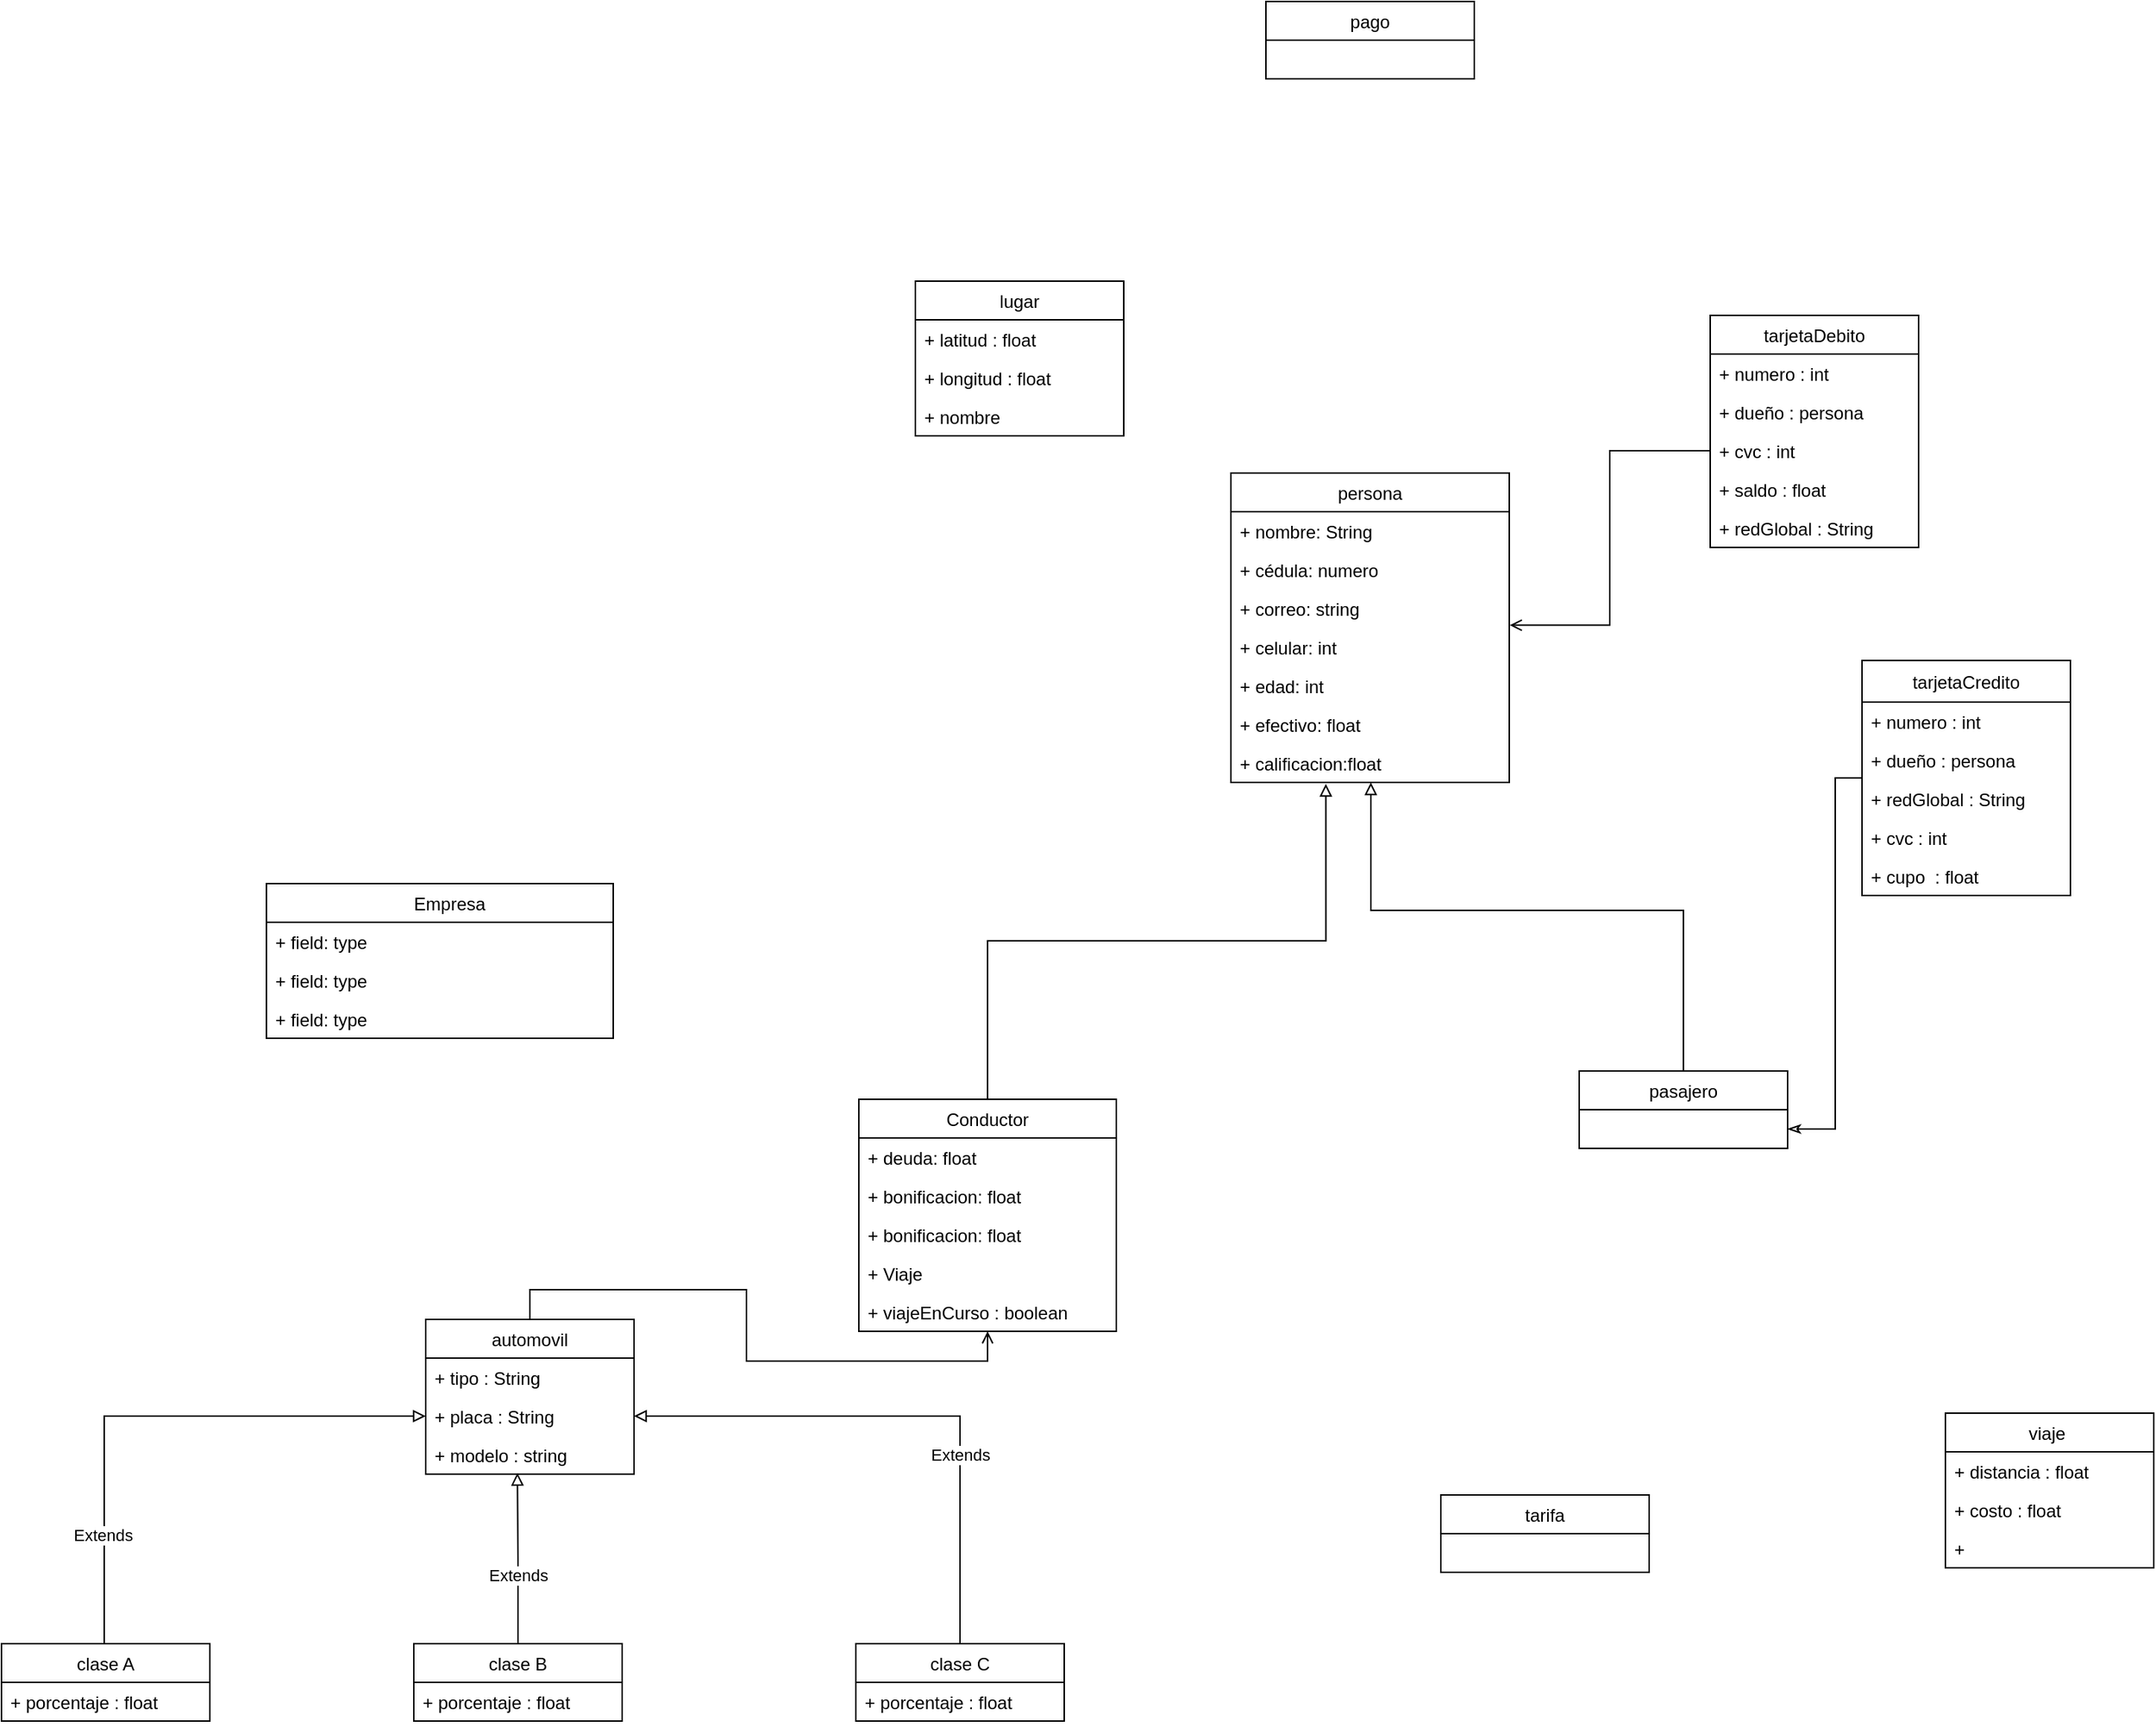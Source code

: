 <mxfile version="16.6.1" type="github">
  <diagram id="6SjnHrmw7U_hnrUAdcLT" name="Page-1">
    <mxGraphModel dx="1665" dy="856" grid="0" gridSize="10" guides="1" tooltips="1" connect="1" arrows="1" fold="1" page="0" pageScale="1" pageWidth="827" pageHeight="1169" math="0" shadow="0">
      <root>
        <mxCell id="0" />
        <mxCell id="1" parent="0" />
        <mxCell id="xFhhPgqsHEsZ-JBTRw54-7" value="viaje " style="swimlane;fontStyle=0;childLayout=stackLayout;horizontal=1;startSize=26;fillColor=none;horizontalStack=0;resizeParent=1;resizeParentMax=0;resizeLast=0;collapsible=1;marginBottom=0;" parent="1" vertex="1">
          <mxGeometry x="595" y="746" width="140" height="104" as="geometry" />
        </mxCell>
        <mxCell id="xFhhPgqsHEsZ-JBTRw54-9" value="+ distancia : float" style="text;strokeColor=none;fillColor=none;align=left;verticalAlign=top;spacingLeft=4;spacingRight=4;overflow=hidden;rotatable=0;points=[[0,0.5],[1,0.5]];portConstraint=eastwest;" parent="xFhhPgqsHEsZ-JBTRw54-7" vertex="1">
          <mxGeometry y="26" width="140" height="26" as="geometry" />
        </mxCell>
        <mxCell id="xFhhPgqsHEsZ-JBTRw54-8" value="+ costo : float&#xa;" style="text;strokeColor=none;fillColor=none;align=left;verticalAlign=top;spacingLeft=4;spacingRight=4;overflow=hidden;rotatable=0;points=[[0,0.5],[1,0.5]];portConstraint=eastwest;" parent="xFhhPgqsHEsZ-JBTRw54-7" vertex="1">
          <mxGeometry y="52" width="140" height="26" as="geometry" />
        </mxCell>
        <mxCell id="xFhhPgqsHEsZ-JBTRw54-10" value="+  " style="text;strokeColor=none;fillColor=none;align=left;verticalAlign=top;spacingLeft=4;spacingRight=4;overflow=hidden;rotatable=0;points=[[0,0.5],[1,0.5]];portConstraint=eastwest;" parent="xFhhPgqsHEsZ-JBTRw54-7" vertex="1">
          <mxGeometry y="78" width="140" height="26" as="geometry" />
        </mxCell>
        <mxCell id="NSK0_wLwRa2PUr08ak1v-1" value="persona" style="swimlane;fontStyle=0;childLayout=stackLayout;horizontal=1;startSize=26;fillColor=none;horizontalStack=0;resizeParent=1;resizeParentMax=0;resizeLast=0;collapsible=1;marginBottom=0;" parent="1" vertex="1">
          <mxGeometry x="115" y="114" width="187" height="208" as="geometry">
            <mxRectangle x="44" y="116" width="77" height="26" as="alternateBounds" />
          </mxGeometry>
        </mxCell>
        <mxCell id="NSK0_wLwRa2PUr08ak1v-2" value="+ nombre: String" style="text;strokeColor=none;fillColor=none;align=left;verticalAlign=top;spacingLeft=4;spacingRight=4;overflow=hidden;rotatable=0;points=[[0,0.5],[1,0.5]];portConstraint=eastwest;" parent="NSK0_wLwRa2PUr08ak1v-1" vertex="1">
          <mxGeometry y="26" width="187" height="26" as="geometry" />
        </mxCell>
        <mxCell id="NSK0_wLwRa2PUr08ak1v-3" value="+ cédula: numero" style="text;strokeColor=none;fillColor=none;align=left;verticalAlign=top;spacingLeft=4;spacingRight=4;overflow=hidden;rotatable=0;points=[[0,0.5],[1,0.5]];portConstraint=eastwest;" parent="NSK0_wLwRa2PUr08ak1v-1" vertex="1">
          <mxGeometry y="52" width="187" height="26" as="geometry" />
        </mxCell>
        <mxCell id="NSK0_wLwRa2PUr08ak1v-4" value="+ correo: string" style="text;strokeColor=none;fillColor=none;align=left;verticalAlign=top;spacingLeft=4;spacingRight=4;overflow=hidden;rotatable=0;points=[[0,0.5],[1,0.5]];portConstraint=eastwest;" parent="NSK0_wLwRa2PUr08ak1v-1" vertex="1">
          <mxGeometry y="78" width="187" height="26" as="geometry" />
        </mxCell>
        <mxCell id="NSK0_wLwRa2PUr08ak1v-6" value="+ celular: int" style="text;strokeColor=none;fillColor=none;align=left;verticalAlign=top;spacingLeft=4;spacingRight=4;overflow=hidden;rotatable=0;points=[[0,0.5],[1,0.5]];portConstraint=eastwest;" parent="NSK0_wLwRa2PUr08ak1v-1" vertex="1">
          <mxGeometry y="104" width="187" height="26" as="geometry" />
        </mxCell>
        <mxCell id="NSK0_wLwRa2PUr08ak1v-8" value="+ edad: int" style="text;strokeColor=none;fillColor=none;align=left;verticalAlign=top;spacingLeft=4;spacingRight=4;overflow=hidden;rotatable=0;points=[[0,0.5],[1,0.5]];portConstraint=eastwest;" parent="NSK0_wLwRa2PUr08ak1v-1" vertex="1">
          <mxGeometry y="130" width="187" height="26" as="geometry" />
        </mxCell>
        <mxCell id="8bKeLV1RBKHs6_vVbSdt-47" value="+ efectivo: float" style="text;strokeColor=none;fillColor=none;align=left;verticalAlign=top;spacingLeft=4;spacingRight=4;overflow=hidden;rotatable=0;points=[[0,0.5],[1,0.5]];portConstraint=eastwest;" vertex="1" parent="NSK0_wLwRa2PUr08ak1v-1">
          <mxGeometry y="156" width="187" height="26" as="geometry" />
        </mxCell>
        <mxCell id="NSK0_wLwRa2PUr08ak1v-7" value="+ calificacion:float&#xa;" style="text;strokeColor=none;fillColor=none;align=left;verticalAlign=top;spacingLeft=4;spacingRight=4;overflow=hidden;rotatable=0;points=[[0,0.5],[1,0.5]];portConstraint=eastwest;" parent="NSK0_wLwRa2PUr08ak1v-1" vertex="1">
          <mxGeometry y="182" width="187" height="26" as="geometry" />
        </mxCell>
        <mxCell id="8bKeLV1RBKHs6_vVbSdt-36" style="edgeStyle=orthogonalEdgeStyle;rounded=0;orthogonalLoop=1;jettySize=auto;html=1;exitX=0.5;exitY=0;exitDx=0;exitDy=0;endArrow=block;endFill=0;strokeWidth=1;" edge="1" parent="1" source="xFhhPgqsHEsZ-JBTRw54-11" target="NSK0_wLwRa2PUr08ak1v-7">
          <mxGeometry relative="1" as="geometry">
            <Array as="points">
              <mxPoint x="419" y="408" />
              <mxPoint x="209" y="408" />
            </Array>
          </mxGeometry>
        </mxCell>
        <mxCell id="xFhhPgqsHEsZ-JBTRw54-11" value="pasajero" style="swimlane;fontStyle=0;childLayout=stackLayout;horizontal=1;startSize=26;fillColor=none;horizontalStack=0;resizeParent=1;resizeParentMax=0;resizeLast=0;collapsible=1;marginBottom=0;" parent="1" vertex="1">
          <mxGeometry x="349" y="516" width="140" height="52" as="geometry" />
        </mxCell>
        <mxCell id="8bKeLV1RBKHs6_vVbSdt-26" style="edgeStyle=orthogonalEdgeStyle;rounded=0;orthogonalLoop=1;jettySize=auto;html=1;entryX=1;entryY=0.5;entryDx=0;entryDy=0;endArrow=classicThin;endFill=0;" edge="1" parent="1" source="xFhhPgqsHEsZ-JBTRw54-16">
          <mxGeometry relative="1" as="geometry">
            <mxPoint x="489" y="555" as="targetPoint" />
            <Array as="points">
              <mxPoint x="521" y="319" />
              <mxPoint x="521" y="555" />
            </Array>
          </mxGeometry>
        </mxCell>
        <mxCell id="xFhhPgqsHEsZ-JBTRw54-16" value="tarjetaCredito" style="swimlane;fontStyle=0;childLayout=stackLayout;horizontal=1;startSize=28;fillColor=none;horizontalStack=0;resizeParent=1;resizeParentMax=0;resizeLast=0;collapsible=1;marginBottom=0;" parent="1" vertex="1">
          <mxGeometry x="539" y="240" width="140" height="158" as="geometry" />
        </mxCell>
        <mxCell id="xFhhPgqsHEsZ-JBTRw54-17" value="+ numero : int" style="text;strokeColor=none;fillColor=none;align=left;verticalAlign=top;spacingLeft=4;spacingRight=4;overflow=hidden;rotatable=0;points=[[0,0.5],[1,0.5]];portConstraint=eastwest;" parent="xFhhPgqsHEsZ-JBTRw54-16" vertex="1">
          <mxGeometry y="28" width="140" height="26" as="geometry" />
        </mxCell>
        <mxCell id="xFhhPgqsHEsZ-JBTRw54-18" value="+ dueño : persona" style="text;strokeColor=none;fillColor=none;align=left;verticalAlign=top;spacingLeft=4;spacingRight=4;overflow=hidden;rotatable=0;points=[[0,0.5],[1,0.5]];portConstraint=eastwest;" parent="xFhhPgqsHEsZ-JBTRw54-16" vertex="1">
          <mxGeometry y="54" width="140" height="26" as="geometry" />
        </mxCell>
        <mxCell id="xFhhPgqsHEsZ-JBTRw54-20" value="+ redGlobal : String" style="text;strokeColor=none;fillColor=none;align=left;verticalAlign=top;spacingLeft=4;spacingRight=4;overflow=hidden;rotatable=0;points=[[0,0.5],[1,0.5]];portConstraint=eastwest;" parent="xFhhPgqsHEsZ-JBTRw54-16" vertex="1">
          <mxGeometry y="80" width="140" height="26" as="geometry" />
        </mxCell>
        <mxCell id="k5XxRQNL9i_wTMCsPTD--7" value="+ cvc : int " style="text;strokeColor=none;fillColor=none;align=left;verticalAlign=top;spacingLeft=4;spacingRight=4;overflow=hidden;rotatable=0;points=[[0,0.5],[1,0.5]];portConstraint=eastwest;" vertex="1" parent="xFhhPgqsHEsZ-JBTRw54-16">
          <mxGeometry y="106" width="140" height="26" as="geometry" />
        </mxCell>
        <mxCell id="xFhhPgqsHEsZ-JBTRw54-19" value="+ cupo  : float " style="text;strokeColor=none;fillColor=none;align=left;verticalAlign=top;spacingLeft=4;spacingRight=4;overflow=hidden;rotatable=0;points=[[0,0.5],[1,0.5]];portConstraint=eastwest;" parent="xFhhPgqsHEsZ-JBTRw54-16" vertex="1">
          <mxGeometry y="132" width="140" height="26" as="geometry" />
        </mxCell>
        <mxCell id="8bKeLV1RBKHs6_vVbSdt-35" style="edgeStyle=orthogonalEdgeStyle;rounded=0;orthogonalLoop=1;jettySize=auto;html=1;exitX=0.5;exitY=0;exitDx=0;exitDy=0;entryX=0.341;entryY=1.038;entryDx=0;entryDy=0;entryPerimeter=0;endArrow=block;endFill=0;strokeWidth=1;" edge="1" parent="1" source="NSK0_wLwRa2PUr08ak1v-19" target="NSK0_wLwRa2PUr08ak1v-7">
          <mxGeometry relative="1" as="geometry" />
        </mxCell>
        <mxCell id="NSK0_wLwRa2PUr08ak1v-19" value="Conductor" style="swimlane;fontStyle=0;childLayout=stackLayout;horizontal=1;startSize=26;fillColor=none;horizontalStack=0;resizeParent=1;resizeParentMax=0;resizeLast=0;collapsible=1;marginBottom=0;" parent="1" vertex="1">
          <mxGeometry x="-135" y="535" width="173" height="156" as="geometry" />
        </mxCell>
        <mxCell id="k5XxRQNL9i_wTMCsPTD--12" value="+ deuda: float" style="text;strokeColor=none;fillColor=none;align=left;verticalAlign=top;spacingLeft=4;spacingRight=4;overflow=hidden;rotatable=0;points=[[0,0.5],[1,0.5]];portConstraint=eastwest;" vertex="1" parent="NSK0_wLwRa2PUr08ak1v-19">
          <mxGeometry y="26" width="173" height="26" as="geometry" />
        </mxCell>
        <mxCell id="GQpwaOu7h-6CQK4Oy5rI-2" value="+ bonificacion: float&#xa;" style="text;strokeColor=none;fillColor=none;align=left;verticalAlign=top;spacingLeft=4;spacingRight=4;overflow=hidden;rotatable=0;points=[[0,0.5],[1,0.5]];portConstraint=eastwest;" vertex="1" parent="NSK0_wLwRa2PUr08ak1v-19">
          <mxGeometry y="52" width="173" height="26" as="geometry" />
        </mxCell>
        <mxCell id="k5XxRQNL9i_wTMCsPTD--13" value="+ bonificacion: float" style="text;strokeColor=none;fillColor=none;align=left;verticalAlign=top;spacingLeft=4;spacingRight=4;overflow=hidden;rotatable=0;points=[[0,0.5],[1,0.5]];portConstraint=eastwest;" vertex="1" parent="NSK0_wLwRa2PUr08ak1v-19">
          <mxGeometry y="78" width="173" height="26" as="geometry" />
        </mxCell>
        <mxCell id="GQpwaOu7h-6CQK4Oy5rI-1" value="+ Viaje" style="text;strokeColor=none;fillColor=none;align=left;verticalAlign=top;spacingLeft=4;spacingRight=4;overflow=hidden;rotatable=0;points=[[0,0.5],[1,0.5]];portConstraint=eastwest;" vertex="1" parent="NSK0_wLwRa2PUr08ak1v-19">
          <mxGeometry y="104" width="173" height="26" as="geometry" />
        </mxCell>
        <mxCell id="k5XxRQNL9i_wTMCsPTD--14" value="+ viajeEnCurso : boolean" style="text;strokeColor=none;fillColor=none;align=left;verticalAlign=top;spacingLeft=4;spacingRight=4;overflow=hidden;rotatable=0;points=[[0,0.5],[1,0.5]];portConstraint=eastwest;" vertex="1" parent="NSK0_wLwRa2PUr08ak1v-19">
          <mxGeometry y="130" width="173" height="26" as="geometry" />
        </mxCell>
        <mxCell id="_v_6MPIKIYaDayUwwzO5-1" value="lugar" style="swimlane;fontStyle=0;childLayout=stackLayout;horizontal=1;startSize=26;fillColor=none;horizontalStack=0;resizeParent=1;resizeParentMax=0;resizeLast=0;collapsible=1;marginBottom=0;" parent="1" vertex="1">
          <mxGeometry x="-97" y="-15" width="140" height="104" as="geometry" />
        </mxCell>
        <mxCell id="_v_6MPIKIYaDayUwwzO5-2" value="+ latitud : float" style="text;strokeColor=none;fillColor=none;align=left;verticalAlign=top;spacingLeft=4;spacingRight=4;overflow=hidden;rotatable=0;points=[[0,0.5],[1,0.5]];portConstraint=eastwest;" parent="_v_6MPIKIYaDayUwwzO5-1" vertex="1">
          <mxGeometry y="26" width="140" height="26" as="geometry" />
        </mxCell>
        <mxCell id="_v_6MPIKIYaDayUwwzO5-3" value="+ longitud : float" style="text;strokeColor=none;fillColor=none;align=left;verticalAlign=top;spacingLeft=4;spacingRight=4;overflow=hidden;rotatable=0;points=[[0,0.5],[1,0.5]];portConstraint=eastwest;" parent="_v_6MPIKIYaDayUwwzO5-1" vertex="1">
          <mxGeometry y="52" width="140" height="26" as="geometry" />
        </mxCell>
        <mxCell id="_v_6MPIKIYaDayUwwzO5-4" value="+ nombre" style="text;strokeColor=none;fillColor=none;align=left;verticalAlign=top;spacingLeft=4;spacingRight=4;overflow=hidden;rotatable=0;points=[[0,0.5],[1,0.5]];portConstraint=eastwest;" parent="_v_6MPIKIYaDayUwwzO5-1" vertex="1">
          <mxGeometry y="78" width="140" height="26" as="geometry" />
        </mxCell>
        <mxCell id="_v_6MPIKIYaDayUwwzO5-7" value="pago" style="swimlane;fontStyle=0;childLayout=stackLayout;horizontal=1;startSize=26;fillColor=none;horizontalStack=0;resizeParent=1;resizeParentMax=0;resizeLast=0;collapsible=1;marginBottom=0;" parent="1" vertex="1">
          <mxGeometry x="138.5" y="-203" width="140" height="52" as="geometry" />
        </mxCell>
        <mxCell id="8bKeLV1RBKHs6_vVbSdt-38" style="edgeStyle=orthogonalEdgeStyle;rounded=0;orthogonalLoop=1;jettySize=auto;html=1;exitX=0.5;exitY=0;exitDx=0;exitDy=0;entryX=0.5;entryY=1;entryDx=0;entryDy=0;endArrow=open;endFill=0;strokeWidth=1;" edge="1" parent="1" source="8bKeLV1RBKHs6_vVbSdt-11" target="NSK0_wLwRa2PUr08ak1v-19">
          <mxGeometry relative="1" as="geometry" />
        </mxCell>
        <mxCell id="8bKeLV1RBKHs6_vVbSdt-11" value="automovil" style="swimlane;fontStyle=0;childLayout=stackLayout;horizontal=1;startSize=26;fillColor=none;horizontalStack=0;resizeParent=1;resizeParentMax=0;resizeLast=0;collapsible=1;marginBottom=0;" vertex="1" parent="1">
          <mxGeometry x="-426" y="683" width="140" height="104" as="geometry" />
        </mxCell>
        <mxCell id="8bKeLV1RBKHs6_vVbSdt-12" value="+ tipo : String" style="text;strokeColor=none;fillColor=none;align=left;verticalAlign=top;spacingLeft=4;spacingRight=4;overflow=hidden;rotatable=0;points=[[0,0.5],[1,0.5]];portConstraint=eastwest;" vertex="1" parent="8bKeLV1RBKHs6_vVbSdt-11">
          <mxGeometry y="26" width="140" height="26" as="geometry" />
        </mxCell>
        <mxCell id="8bKeLV1RBKHs6_vVbSdt-13" value="+ placa : String" style="text;strokeColor=none;fillColor=none;align=left;verticalAlign=top;spacingLeft=4;spacingRight=4;overflow=hidden;rotatable=0;points=[[0,0.5],[1,0.5]];portConstraint=eastwest;" vertex="1" parent="8bKeLV1RBKHs6_vVbSdt-11">
          <mxGeometry y="52" width="140" height="26" as="geometry" />
        </mxCell>
        <mxCell id="8bKeLV1RBKHs6_vVbSdt-14" value="+ modelo : string " style="text;strokeColor=none;fillColor=none;align=left;verticalAlign=top;spacingLeft=4;spacingRight=4;overflow=hidden;rotatable=0;points=[[0,0.5],[1,0.5]];portConstraint=eastwest;" vertex="1" parent="8bKeLV1RBKHs6_vVbSdt-11">
          <mxGeometry y="78" width="140" height="26" as="geometry" />
        </mxCell>
        <mxCell id="8bKeLV1RBKHs6_vVbSdt-32" style="edgeStyle=orthogonalEdgeStyle;rounded=0;orthogonalLoop=1;jettySize=auto;html=1;exitX=0.5;exitY=0;exitDx=0;exitDy=0;entryX=0;entryY=0.5;entryDx=0;entryDy=0;endArrow=block;endFill=0;strokeWidth=1;" edge="1" parent="1" source="8bKeLV1RBKHs6_vVbSdt-15" target="8bKeLV1RBKHs6_vVbSdt-13">
          <mxGeometry relative="1" as="geometry">
            <Array as="points">
              <mxPoint x="-642" y="748" />
            </Array>
          </mxGeometry>
        </mxCell>
        <mxCell id="8bKeLV1RBKHs6_vVbSdt-41" value="Extends" style="edgeLabel;html=1;align=center;verticalAlign=middle;resizable=0;points=[];" connectable="0" vertex="1" parent="8bKeLV1RBKHs6_vVbSdt-32">
          <mxGeometry x="-0.597" y="1" relative="1" as="geometry">
            <mxPoint as="offset" />
          </mxGeometry>
        </mxCell>
        <mxCell id="8bKeLV1RBKHs6_vVbSdt-15" value="clase A" style="swimlane;fontStyle=0;childLayout=stackLayout;horizontal=1;startSize=26;fillColor=none;horizontalStack=0;resizeParent=1;resizeParentMax=0;resizeLast=0;collapsible=1;marginBottom=0;" vertex="1" parent="1">
          <mxGeometry x="-711" y="901" width="140" height="52" as="geometry" />
        </mxCell>
        <mxCell id="8bKeLV1RBKHs6_vVbSdt-33" value="+ porcentaje : float" style="text;strokeColor=none;fillColor=none;align=left;verticalAlign=top;spacingLeft=4;spacingRight=4;overflow=hidden;rotatable=0;points=[[0,0.5],[1,0.5]];portConstraint=eastwest;" vertex="1" parent="8bKeLV1RBKHs6_vVbSdt-15">
          <mxGeometry y="26" width="140" height="26" as="geometry" />
        </mxCell>
        <mxCell id="8bKeLV1RBKHs6_vVbSdt-37" style="edgeStyle=orthogonalEdgeStyle;rounded=0;orthogonalLoop=1;jettySize=auto;html=1;exitX=0.5;exitY=0;exitDx=0;exitDy=0;entryX=0.44;entryY=0.969;entryDx=0;entryDy=0;entryPerimeter=0;endArrow=block;endFill=0;strokeWidth=1;" edge="1" parent="1" source="8bKeLV1RBKHs6_vVbSdt-17" target="8bKeLV1RBKHs6_vVbSdt-14">
          <mxGeometry relative="1" as="geometry" />
        </mxCell>
        <mxCell id="8bKeLV1RBKHs6_vVbSdt-40" value="Extends" style="edgeLabel;html=1;align=center;verticalAlign=middle;resizable=0;points=[];" connectable="0" vertex="1" parent="8bKeLV1RBKHs6_vVbSdt-37">
          <mxGeometry x="-0.199" relative="1" as="geometry">
            <mxPoint as="offset" />
          </mxGeometry>
        </mxCell>
        <mxCell id="8bKeLV1RBKHs6_vVbSdt-17" value="clase B" style="swimlane;fontStyle=0;childLayout=stackLayout;horizontal=1;startSize=26;fillColor=none;horizontalStack=0;resizeParent=1;resizeParentMax=0;resizeLast=0;collapsible=1;marginBottom=0;" vertex="1" parent="1">
          <mxGeometry x="-434" y="901" width="140" height="52" as="geometry" />
        </mxCell>
        <mxCell id="8bKeLV1RBKHs6_vVbSdt-18" value="+ porcentaje : float" style="text;strokeColor=none;fillColor=none;align=left;verticalAlign=top;spacingLeft=4;spacingRight=4;overflow=hidden;rotatable=0;points=[[0,0.5],[1,0.5]];portConstraint=eastwest;" vertex="1" parent="8bKeLV1RBKHs6_vVbSdt-17">
          <mxGeometry y="26" width="140" height="26" as="geometry" />
        </mxCell>
        <mxCell id="8bKeLV1RBKHs6_vVbSdt-31" style="edgeStyle=orthogonalEdgeStyle;rounded=0;orthogonalLoop=1;jettySize=auto;html=1;exitX=0.5;exitY=0;exitDx=0;exitDy=0;entryX=1;entryY=0.5;entryDx=0;entryDy=0;endArrow=block;endFill=0;strokeWidth=1;" edge="1" parent="1" source="8bKeLV1RBKHs6_vVbSdt-19" target="8bKeLV1RBKHs6_vVbSdt-13">
          <mxGeometry relative="1" as="geometry" />
        </mxCell>
        <mxCell id="8bKeLV1RBKHs6_vVbSdt-39" value="Extends&lt;br&gt;" style="edgeLabel;html=1;align=center;verticalAlign=middle;resizable=0;points=[];" connectable="0" vertex="1" parent="8bKeLV1RBKHs6_vVbSdt-31">
          <mxGeometry x="-0.087" y="2" relative="1" as="geometry">
            <mxPoint x="17" y="24" as="offset" />
          </mxGeometry>
        </mxCell>
        <mxCell id="8bKeLV1RBKHs6_vVbSdt-19" value="clase C" style="swimlane;fontStyle=0;childLayout=stackLayout;horizontal=1;startSize=26;fillColor=none;horizontalStack=0;resizeParent=1;resizeParentMax=0;resizeLast=0;collapsible=1;marginBottom=0;" vertex="1" parent="1">
          <mxGeometry x="-137" y="901" width="140" height="52" as="geometry" />
        </mxCell>
        <mxCell id="8bKeLV1RBKHs6_vVbSdt-20" value="+ porcentaje : float" style="text;strokeColor=none;fillColor=none;align=left;verticalAlign=top;spacingLeft=4;spacingRight=4;overflow=hidden;rotatable=0;points=[[0,0.5],[1,0.5]];portConstraint=eastwest;" vertex="1" parent="8bKeLV1RBKHs6_vVbSdt-19">
          <mxGeometry y="26" width="140" height="26" as="geometry" />
        </mxCell>
        <mxCell id="k5XxRQNL9i_wTMCsPTD--1" value="tarjetaDebito" style="swimlane;fontStyle=0;childLayout=stackLayout;horizontal=1;startSize=26;fillColor=none;horizontalStack=0;resizeParent=1;resizeParentMax=0;resizeLast=0;collapsible=1;marginBottom=0;" vertex="1" parent="1">
          <mxGeometry x="437" y="8" width="140" height="156" as="geometry" />
        </mxCell>
        <mxCell id="k5XxRQNL9i_wTMCsPTD--2" value="+ numero : int" style="text;strokeColor=none;fillColor=none;align=left;verticalAlign=top;spacingLeft=4;spacingRight=4;overflow=hidden;rotatable=0;points=[[0,0.5],[1,0.5]];portConstraint=eastwest;" vertex="1" parent="k5XxRQNL9i_wTMCsPTD--1">
          <mxGeometry y="26" width="140" height="26" as="geometry" />
        </mxCell>
        <mxCell id="k5XxRQNL9i_wTMCsPTD--3" value="+ dueño : persona" style="text;strokeColor=none;fillColor=none;align=left;verticalAlign=top;spacingLeft=4;spacingRight=4;overflow=hidden;rotatable=0;points=[[0,0.5],[1,0.5]];portConstraint=eastwest;" vertex="1" parent="k5XxRQNL9i_wTMCsPTD--1">
          <mxGeometry y="52" width="140" height="26" as="geometry" />
        </mxCell>
        <mxCell id="k5XxRQNL9i_wTMCsPTD--5" value="+ cvc : int " style="text;strokeColor=none;fillColor=none;align=left;verticalAlign=top;spacingLeft=4;spacingRight=4;overflow=hidden;rotatable=0;points=[[0,0.5],[1,0.5]];portConstraint=eastwest;" vertex="1" parent="k5XxRQNL9i_wTMCsPTD--1">
          <mxGeometry y="78" width="140" height="26" as="geometry" />
        </mxCell>
        <mxCell id="k5XxRQNL9i_wTMCsPTD--6" value="+ saldo : float" style="text;strokeColor=none;fillColor=none;align=left;verticalAlign=top;spacingLeft=4;spacingRight=4;overflow=hidden;rotatable=0;points=[[0,0.5],[1,0.5]];portConstraint=eastwest;" vertex="1" parent="k5XxRQNL9i_wTMCsPTD--1">
          <mxGeometry y="104" width="140" height="26" as="geometry" />
        </mxCell>
        <mxCell id="k5XxRQNL9i_wTMCsPTD--4" value="+ redGlobal : String" style="text;strokeColor=none;fillColor=none;align=left;verticalAlign=top;spacingLeft=4;spacingRight=4;overflow=hidden;rotatable=0;points=[[0,0.5],[1,0.5]];portConstraint=eastwest;" vertex="1" parent="k5XxRQNL9i_wTMCsPTD--1">
          <mxGeometry y="130" width="140" height="26" as="geometry" />
        </mxCell>
        <mxCell id="k5XxRQNL9i_wTMCsPTD--8" value="tarifa" style="swimlane;fontStyle=0;childLayout=stackLayout;horizontal=1;startSize=26;fillColor=none;horizontalStack=0;resizeParent=1;resizeParentMax=0;resizeLast=0;collapsible=1;marginBottom=0;" vertex="1" parent="1">
          <mxGeometry x="256" y="801" width="140" height="52" as="geometry" />
        </mxCell>
        <mxCell id="8bKeLV1RBKHs6_vVbSdt-34" style="edgeStyle=orthogonalEdgeStyle;rounded=0;orthogonalLoop=1;jettySize=auto;html=1;entryX=1.002;entryY=-0.067;entryDx=0;entryDy=0;entryPerimeter=0;endArrow=open;endFill=0;strokeWidth=1;" edge="1" parent="1" source="k5XxRQNL9i_wTMCsPTD--5" target="NSK0_wLwRa2PUr08ak1v-6">
          <mxGeometry relative="1" as="geometry" />
        </mxCell>
        <mxCell id="8bKeLV1RBKHs6_vVbSdt-42" style="edgeStyle=orthogonalEdgeStyle;rounded=0;orthogonalLoop=1;jettySize=auto;html=1;endArrow=open;endFill=0;strokeWidth=1;" edge="1" parent="1">
          <mxGeometry relative="1" as="geometry">
            <mxPoint x="37.286" y="581" as="targetPoint" />
          </mxGeometry>
        </mxCell>
        <mxCell id="8bKeLV1RBKHs6_vVbSdt-43" value="    Empresa" style="swimlane;fontStyle=0;childLayout=stackLayout;horizontal=1;startSize=26;fillColor=none;horizontalStack=0;resizeParent=1;resizeParentMax=0;resizeLast=0;collapsible=1;marginBottom=0;" vertex="1" parent="1">
          <mxGeometry x="-533" y="390" width="233" height="104" as="geometry" />
        </mxCell>
        <mxCell id="8bKeLV1RBKHs6_vVbSdt-44" value="+ field: type" style="text;strokeColor=none;fillColor=none;align=left;verticalAlign=top;spacingLeft=4;spacingRight=4;overflow=hidden;rotatable=0;points=[[0,0.5],[1,0.5]];portConstraint=eastwest;" vertex="1" parent="8bKeLV1RBKHs6_vVbSdt-43">
          <mxGeometry y="26" width="233" height="26" as="geometry" />
        </mxCell>
        <mxCell id="8bKeLV1RBKHs6_vVbSdt-45" value="+ field: type" style="text;strokeColor=none;fillColor=none;align=left;verticalAlign=top;spacingLeft=4;spacingRight=4;overflow=hidden;rotatable=0;points=[[0,0.5],[1,0.5]];portConstraint=eastwest;" vertex="1" parent="8bKeLV1RBKHs6_vVbSdt-43">
          <mxGeometry y="52" width="233" height="26" as="geometry" />
        </mxCell>
        <mxCell id="8bKeLV1RBKHs6_vVbSdt-46" value="+ field: type" style="text;strokeColor=none;fillColor=none;align=left;verticalAlign=top;spacingLeft=4;spacingRight=4;overflow=hidden;rotatable=0;points=[[0,0.5],[1,0.5]];portConstraint=eastwest;" vertex="1" parent="8bKeLV1RBKHs6_vVbSdt-43">
          <mxGeometry y="78" width="233" height="26" as="geometry" />
        </mxCell>
      </root>
    </mxGraphModel>
  </diagram>
</mxfile>

